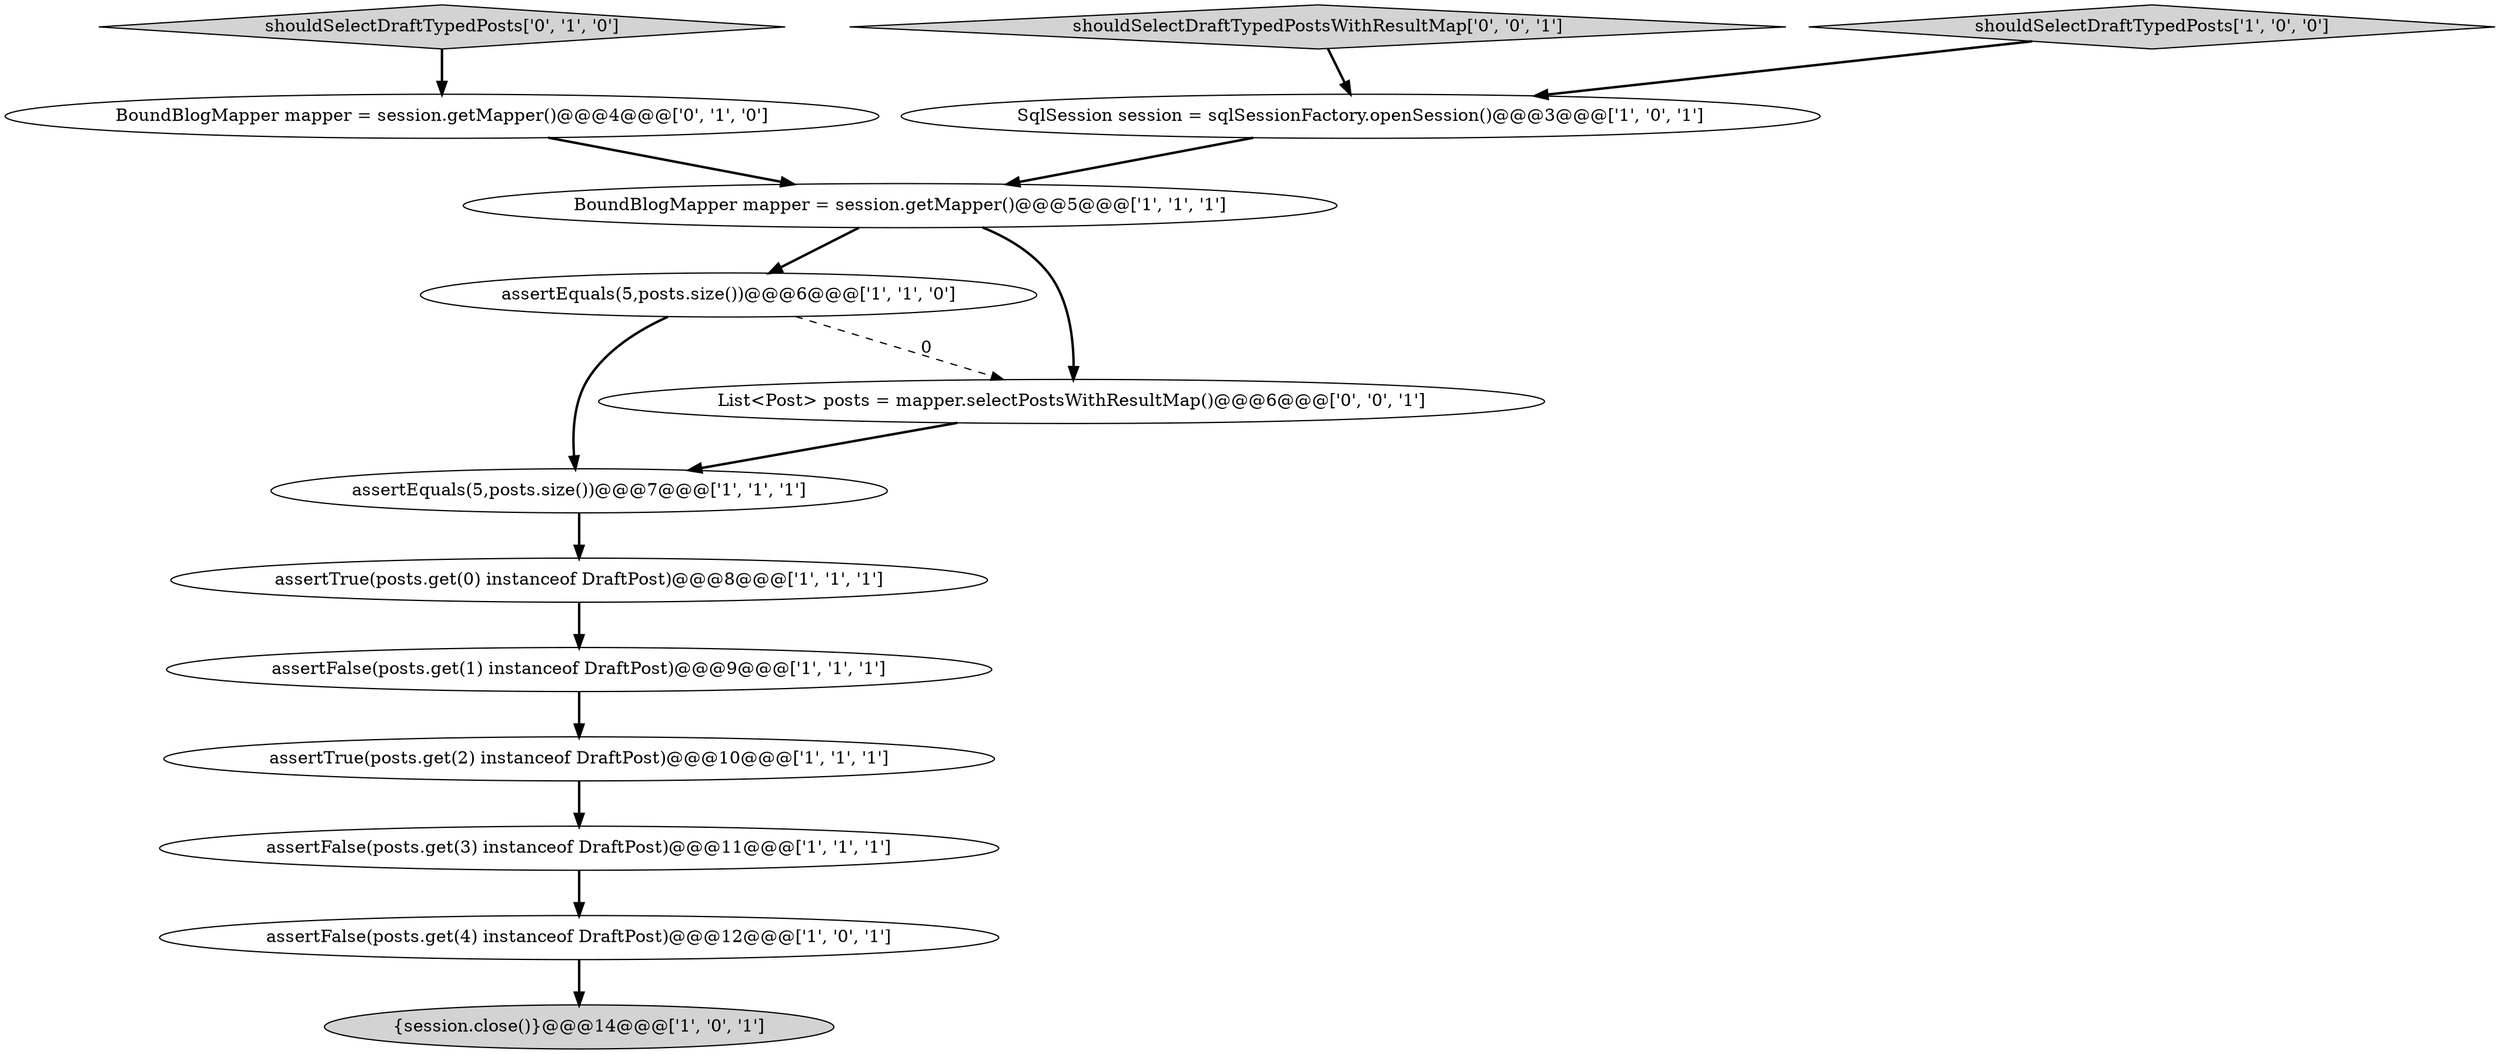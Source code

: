 digraph {
1 [style = filled, label = "{session.close()}@@@14@@@['1', '0', '1']", fillcolor = lightgray, shape = ellipse image = "AAA0AAABBB1BBB"];
12 [style = filled, label = "BoundBlogMapper mapper = session.getMapper()@@@4@@@['0', '1', '0']", fillcolor = white, shape = ellipse image = "AAA0AAABBB2BBB"];
0 [style = filled, label = "assertTrue(posts.get(0) instanceof DraftPost)@@@8@@@['1', '1', '1']", fillcolor = white, shape = ellipse image = "AAA0AAABBB1BBB"];
10 [style = filled, label = "assertFalse(posts.get(4) instanceof DraftPost)@@@12@@@['1', '0', '1']", fillcolor = white, shape = ellipse image = "AAA0AAABBB1BBB"];
8 [style = filled, label = "assertEquals(5,posts.size())@@@7@@@['1', '1', '1']", fillcolor = white, shape = ellipse image = "AAA0AAABBB1BBB"];
7 [style = filled, label = "SqlSession session = sqlSessionFactory.openSession()@@@3@@@['1', '0', '1']", fillcolor = white, shape = ellipse image = "AAA0AAABBB1BBB"];
14 [style = filled, label = "shouldSelectDraftTypedPostsWithResultMap['0', '0', '1']", fillcolor = lightgray, shape = diamond image = "AAA0AAABBB3BBB"];
3 [style = filled, label = "assertFalse(posts.get(1) instanceof DraftPost)@@@9@@@['1', '1', '1']", fillcolor = white, shape = ellipse image = "AAA0AAABBB1BBB"];
5 [style = filled, label = "assertEquals(5,posts.size())@@@6@@@['1', '1', '0']", fillcolor = white, shape = ellipse image = "AAA0AAABBB1BBB"];
4 [style = filled, label = "shouldSelectDraftTypedPosts['1', '0', '0']", fillcolor = lightgray, shape = diamond image = "AAA0AAABBB1BBB"];
2 [style = filled, label = "BoundBlogMapper mapper = session.getMapper()@@@5@@@['1', '1', '1']", fillcolor = white, shape = ellipse image = "AAA0AAABBB1BBB"];
6 [style = filled, label = "assertTrue(posts.get(2) instanceof DraftPost)@@@10@@@['1', '1', '1']", fillcolor = white, shape = ellipse image = "AAA0AAABBB1BBB"];
9 [style = filled, label = "assertFalse(posts.get(3) instanceof DraftPost)@@@11@@@['1', '1', '1']", fillcolor = white, shape = ellipse image = "AAA0AAABBB1BBB"];
13 [style = filled, label = "List<Post> posts = mapper.selectPostsWithResultMap()@@@6@@@['0', '0', '1']", fillcolor = white, shape = ellipse image = "AAA0AAABBB3BBB"];
11 [style = filled, label = "shouldSelectDraftTypedPosts['0', '1', '0']", fillcolor = lightgray, shape = diamond image = "AAA0AAABBB2BBB"];
8->0 [style = bold, label=""];
0->3 [style = bold, label=""];
5->13 [style = dashed, label="0"];
5->8 [style = bold, label=""];
3->6 [style = bold, label=""];
12->2 [style = bold, label=""];
11->12 [style = bold, label=""];
6->9 [style = bold, label=""];
9->10 [style = bold, label=""];
13->8 [style = bold, label=""];
10->1 [style = bold, label=""];
7->2 [style = bold, label=""];
4->7 [style = bold, label=""];
2->5 [style = bold, label=""];
2->13 [style = bold, label=""];
14->7 [style = bold, label=""];
}
